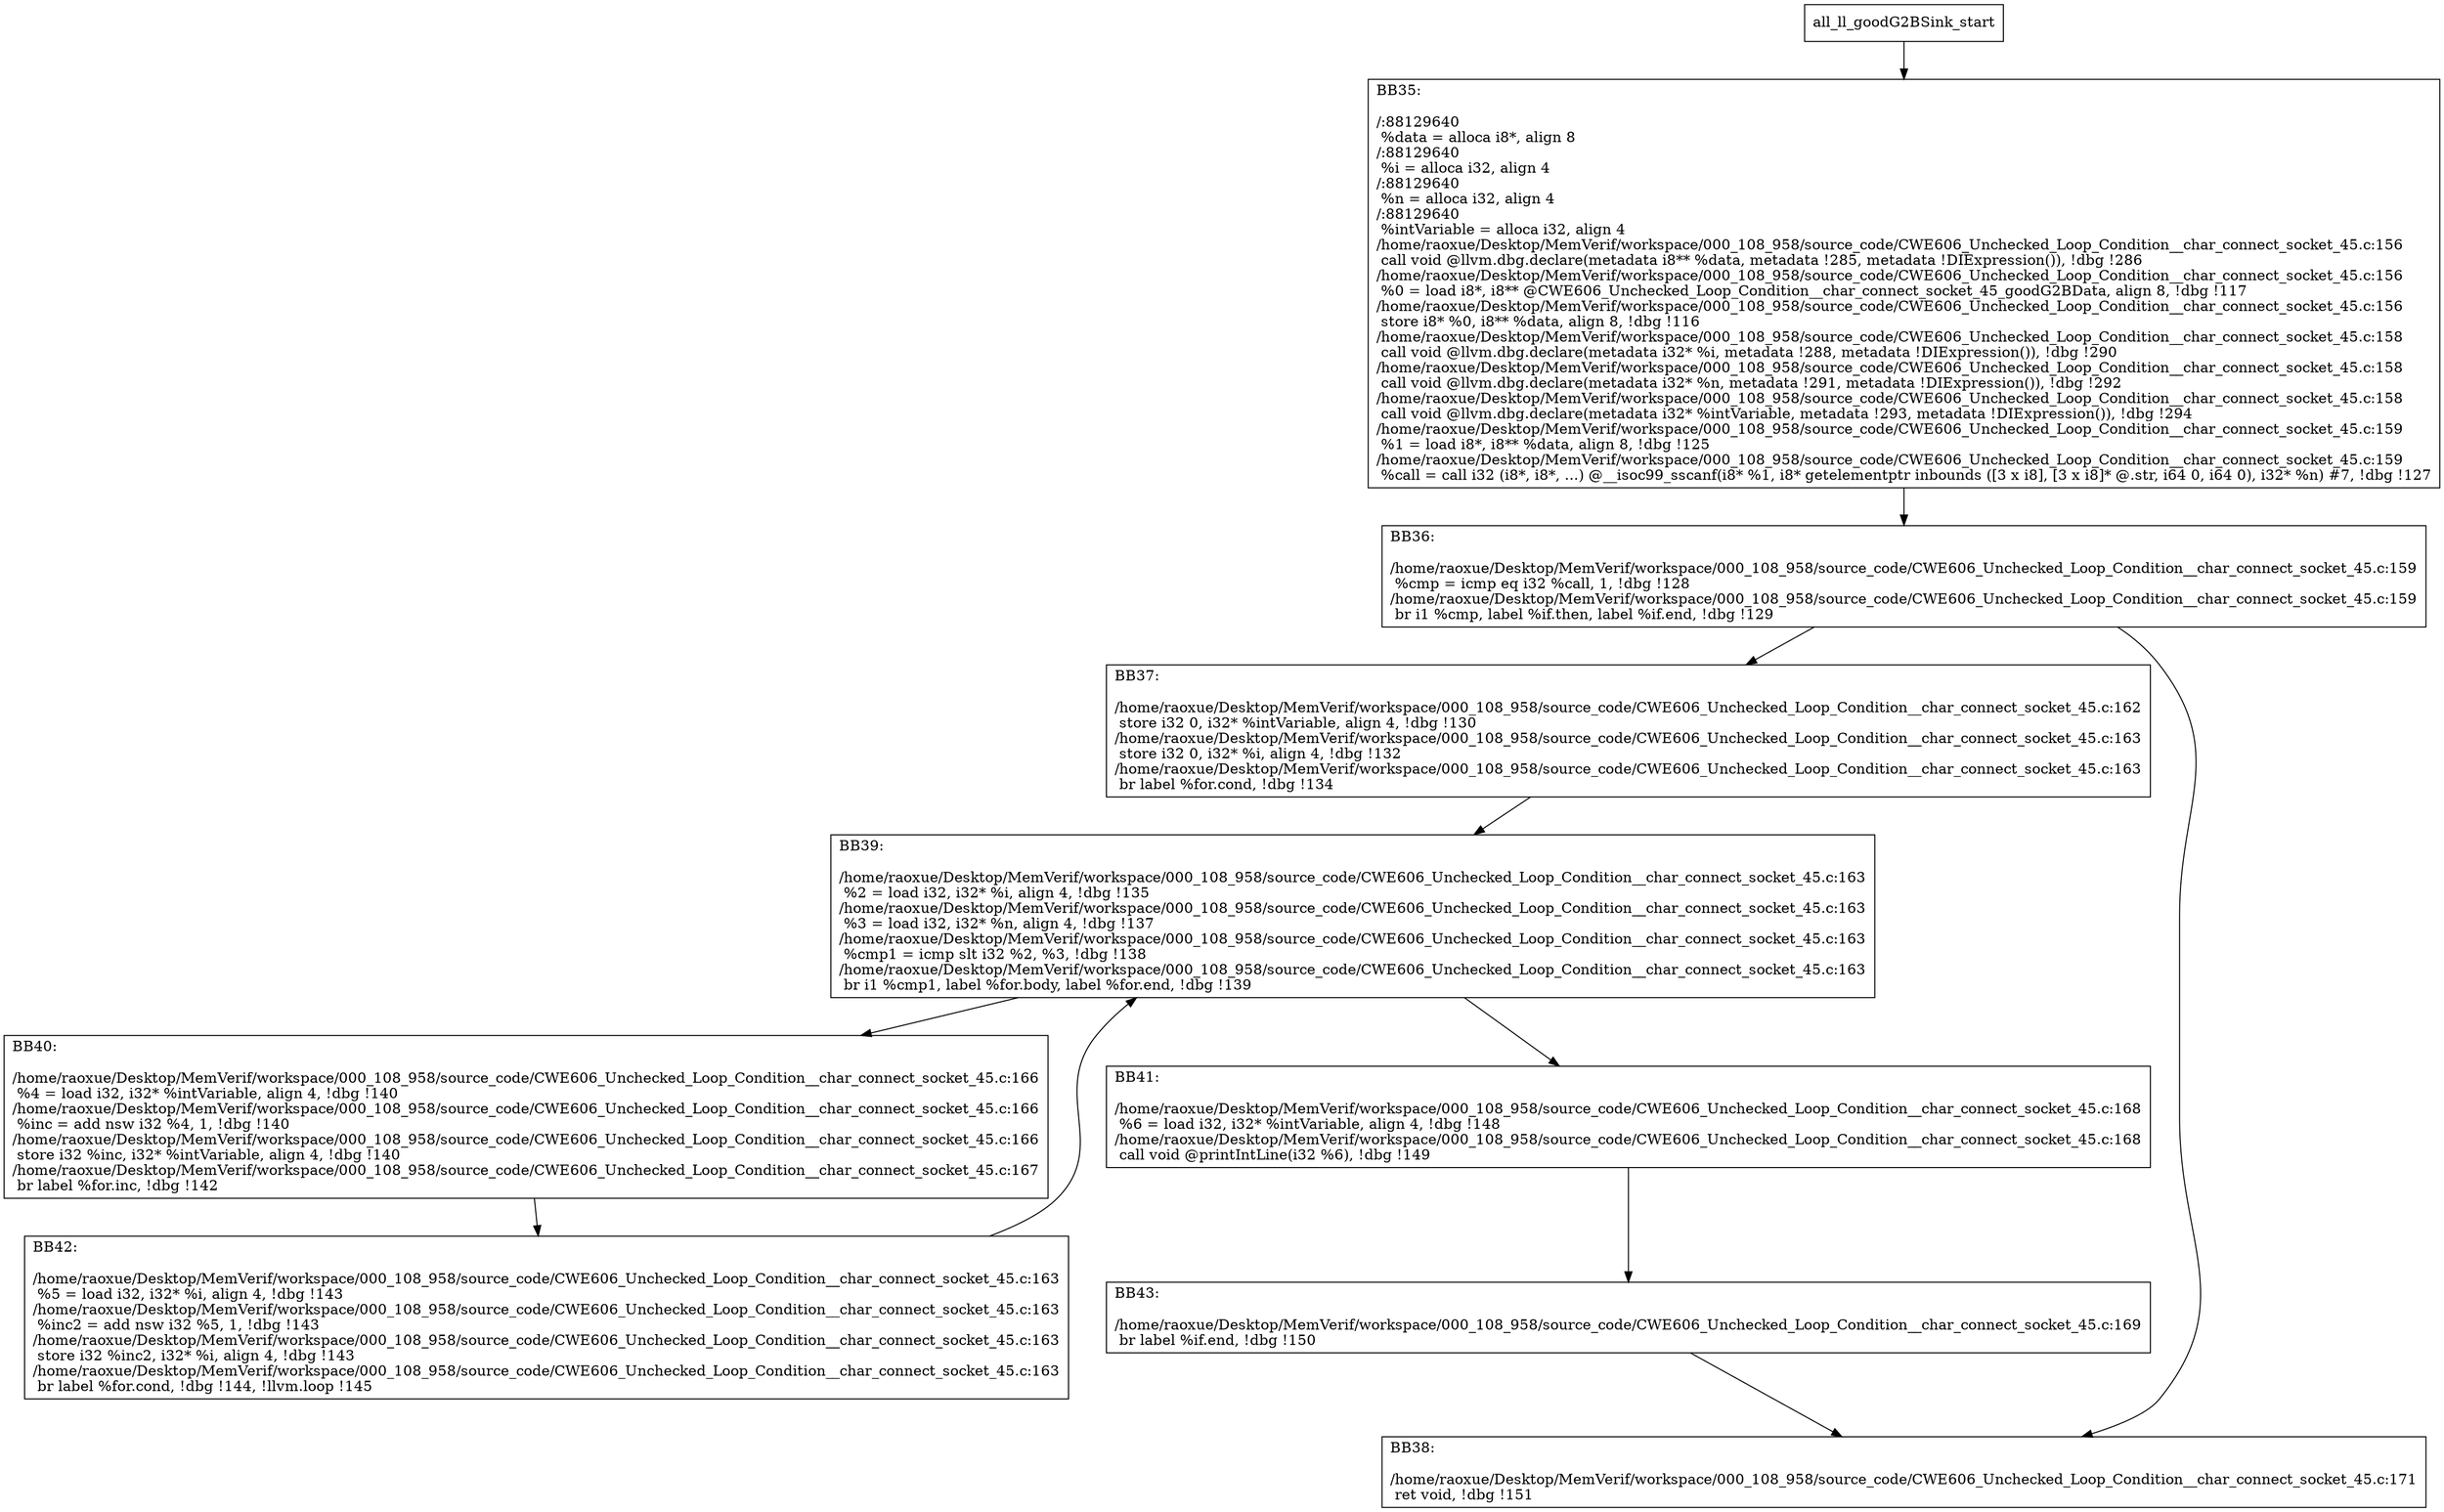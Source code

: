 digraph "CFG for'all_ll_goodG2BSink' function" {
	BBall_ll_goodG2BSink_start[shape=record,label="{all_ll_goodG2BSink_start}"];
	BBall_ll_goodG2BSink_start-> all_ll_goodG2BSinkBB35;
	all_ll_goodG2BSinkBB35 [shape=record, label="{BB35:\l\l/:88129640\l
  %data = alloca i8*, align 8\l
/:88129640\l
  %i = alloca i32, align 4\l
/:88129640\l
  %n = alloca i32, align 4\l
/:88129640\l
  %intVariable = alloca i32, align 4\l
/home/raoxue/Desktop/MemVerif/workspace/000_108_958/source_code/CWE606_Unchecked_Loop_Condition__char_connect_socket_45.c:156\l
  call void @llvm.dbg.declare(metadata i8** %data, metadata !285, metadata !DIExpression()), !dbg !286\l
/home/raoxue/Desktop/MemVerif/workspace/000_108_958/source_code/CWE606_Unchecked_Loop_Condition__char_connect_socket_45.c:156\l
  %0 = load i8*, i8** @CWE606_Unchecked_Loop_Condition__char_connect_socket_45_goodG2BData, align 8, !dbg !117\l
/home/raoxue/Desktop/MemVerif/workspace/000_108_958/source_code/CWE606_Unchecked_Loop_Condition__char_connect_socket_45.c:156\l
  store i8* %0, i8** %data, align 8, !dbg !116\l
/home/raoxue/Desktop/MemVerif/workspace/000_108_958/source_code/CWE606_Unchecked_Loop_Condition__char_connect_socket_45.c:158\l
  call void @llvm.dbg.declare(metadata i32* %i, metadata !288, metadata !DIExpression()), !dbg !290\l
/home/raoxue/Desktop/MemVerif/workspace/000_108_958/source_code/CWE606_Unchecked_Loop_Condition__char_connect_socket_45.c:158\l
  call void @llvm.dbg.declare(metadata i32* %n, metadata !291, metadata !DIExpression()), !dbg !292\l
/home/raoxue/Desktop/MemVerif/workspace/000_108_958/source_code/CWE606_Unchecked_Loop_Condition__char_connect_socket_45.c:158\l
  call void @llvm.dbg.declare(metadata i32* %intVariable, metadata !293, metadata !DIExpression()), !dbg !294\l
/home/raoxue/Desktop/MemVerif/workspace/000_108_958/source_code/CWE606_Unchecked_Loop_Condition__char_connect_socket_45.c:159\l
  %1 = load i8*, i8** %data, align 8, !dbg !125\l
/home/raoxue/Desktop/MemVerif/workspace/000_108_958/source_code/CWE606_Unchecked_Loop_Condition__char_connect_socket_45.c:159\l
  %call = call i32 (i8*, i8*, ...) @__isoc99_sscanf(i8* %1, i8* getelementptr inbounds ([3 x i8], [3 x i8]* @.str, i64 0, i64 0), i32* %n) #7, !dbg !127\l
}"];
	all_ll_goodG2BSinkBB35-> all_ll_goodG2BSinkBB36;
	all_ll_goodG2BSinkBB36 [shape=record, label="{BB36:\l\l/home/raoxue/Desktop/MemVerif/workspace/000_108_958/source_code/CWE606_Unchecked_Loop_Condition__char_connect_socket_45.c:159\l
  %cmp = icmp eq i32 %call, 1, !dbg !128\l
/home/raoxue/Desktop/MemVerif/workspace/000_108_958/source_code/CWE606_Unchecked_Loop_Condition__char_connect_socket_45.c:159\l
  br i1 %cmp, label %if.then, label %if.end, !dbg !129\l
}"];
	all_ll_goodG2BSinkBB36-> all_ll_goodG2BSinkBB37;
	all_ll_goodG2BSinkBB36-> all_ll_goodG2BSinkBB38;
	all_ll_goodG2BSinkBB37 [shape=record, label="{BB37:\l\l/home/raoxue/Desktop/MemVerif/workspace/000_108_958/source_code/CWE606_Unchecked_Loop_Condition__char_connect_socket_45.c:162\l
  store i32 0, i32* %intVariable, align 4, !dbg !130\l
/home/raoxue/Desktop/MemVerif/workspace/000_108_958/source_code/CWE606_Unchecked_Loop_Condition__char_connect_socket_45.c:163\l
  store i32 0, i32* %i, align 4, !dbg !132\l
/home/raoxue/Desktop/MemVerif/workspace/000_108_958/source_code/CWE606_Unchecked_Loop_Condition__char_connect_socket_45.c:163\l
  br label %for.cond, !dbg !134\l
}"];
	all_ll_goodG2BSinkBB37-> all_ll_goodG2BSinkBB39;
	all_ll_goodG2BSinkBB39 [shape=record, label="{BB39:\l\l/home/raoxue/Desktop/MemVerif/workspace/000_108_958/source_code/CWE606_Unchecked_Loop_Condition__char_connect_socket_45.c:163\l
  %2 = load i32, i32* %i, align 4, !dbg !135\l
/home/raoxue/Desktop/MemVerif/workspace/000_108_958/source_code/CWE606_Unchecked_Loop_Condition__char_connect_socket_45.c:163\l
  %3 = load i32, i32* %n, align 4, !dbg !137\l
/home/raoxue/Desktop/MemVerif/workspace/000_108_958/source_code/CWE606_Unchecked_Loop_Condition__char_connect_socket_45.c:163\l
  %cmp1 = icmp slt i32 %2, %3, !dbg !138\l
/home/raoxue/Desktop/MemVerif/workspace/000_108_958/source_code/CWE606_Unchecked_Loop_Condition__char_connect_socket_45.c:163\l
  br i1 %cmp1, label %for.body, label %for.end, !dbg !139\l
}"];
	all_ll_goodG2BSinkBB39-> all_ll_goodG2BSinkBB40;
	all_ll_goodG2BSinkBB39-> all_ll_goodG2BSinkBB41;
	all_ll_goodG2BSinkBB40 [shape=record, label="{BB40:\l\l/home/raoxue/Desktop/MemVerif/workspace/000_108_958/source_code/CWE606_Unchecked_Loop_Condition__char_connect_socket_45.c:166\l
  %4 = load i32, i32* %intVariable, align 4, !dbg !140\l
/home/raoxue/Desktop/MemVerif/workspace/000_108_958/source_code/CWE606_Unchecked_Loop_Condition__char_connect_socket_45.c:166\l
  %inc = add nsw i32 %4, 1, !dbg !140\l
/home/raoxue/Desktop/MemVerif/workspace/000_108_958/source_code/CWE606_Unchecked_Loop_Condition__char_connect_socket_45.c:166\l
  store i32 %inc, i32* %intVariable, align 4, !dbg !140\l
/home/raoxue/Desktop/MemVerif/workspace/000_108_958/source_code/CWE606_Unchecked_Loop_Condition__char_connect_socket_45.c:167\l
  br label %for.inc, !dbg !142\l
}"];
	all_ll_goodG2BSinkBB40-> all_ll_goodG2BSinkBB42;
	all_ll_goodG2BSinkBB42 [shape=record, label="{BB42:\l\l/home/raoxue/Desktop/MemVerif/workspace/000_108_958/source_code/CWE606_Unchecked_Loop_Condition__char_connect_socket_45.c:163\l
  %5 = load i32, i32* %i, align 4, !dbg !143\l
/home/raoxue/Desktop/MemVerif/workspace/000_108_958/source_code/CWE606_Unchecked_Loop_Condition__char_connect_socket_45.c:163\l
  %inc2 = add nsw i32 %5, 1, !dbg !143\l
/home/raoxue/Desktop/MemVerif/workspace/000_108_958/source_code/CWE606_Unchecked_Loop_Condition__char_connect_socket_45.c:163\l
  store i32 %inc2, i32* %i, align 4, !dbg !143\l
/home/raoxue/Desktop/MemVerif/workspace/000_108_958/source_code/CWE606_Unchecked_Loop_Condition__char_connect_socket_45.c:163\l
  br label %for.cond, !dbg !144, !llvm.loop !145\l
}"];
	all_ll_goodG2BSinkBB42-> all_ll_goodG2BSinkBB39;
	all_ll_goodG2BSinkBB41 [shape=record, label="{BB41:\l\l/home/raoxue/Desktop/MemVerif/workspace/000_108_958/source_code/CWE606_Unchecked_Loop_Condition__char_connect_socket_45.c:168\l
  %6 = load i32, i32* %intVariable, align 4, !dbg !148\l
/home/raoxue/Desktop/MemVerif/workspace/000_108_958/source_code/CWE606_Unchecked_Loop_Condition__char_connect_socket_45.c:168\l
  call void @printIntLine(i32 %6), !dbg !149\l
}"];
	all_ll_goodG2BSinkBB41-> all_ll_goodG2BSinkBB43;
	all_ll_goodG2BSinkBB43 [shape=record, label="{BB43:\l\l/home/raoxue/Desktop/MemVerif/workspace/000_108_958/source_code/CWE606_Unchecked_Loop_Condition__char_connect_socket_45.c:169\l
  br label %if.end, !dbg !150\l
}"];
	all_ll_goodG2BSinkBB43-> all_ll_goodG2BSinkBB38;
	all_ll_goodG2BSinkBB38 [shape=record, label="{BB38:\l\l/home/raoxue/Desktop/MemVerif/workspace/000_108_958/source_code/CWE606_Unchecked_Loop_Condition__char_connect_socket_45.c:171\l
  ret void, !dbg !151\l
}"];
}
